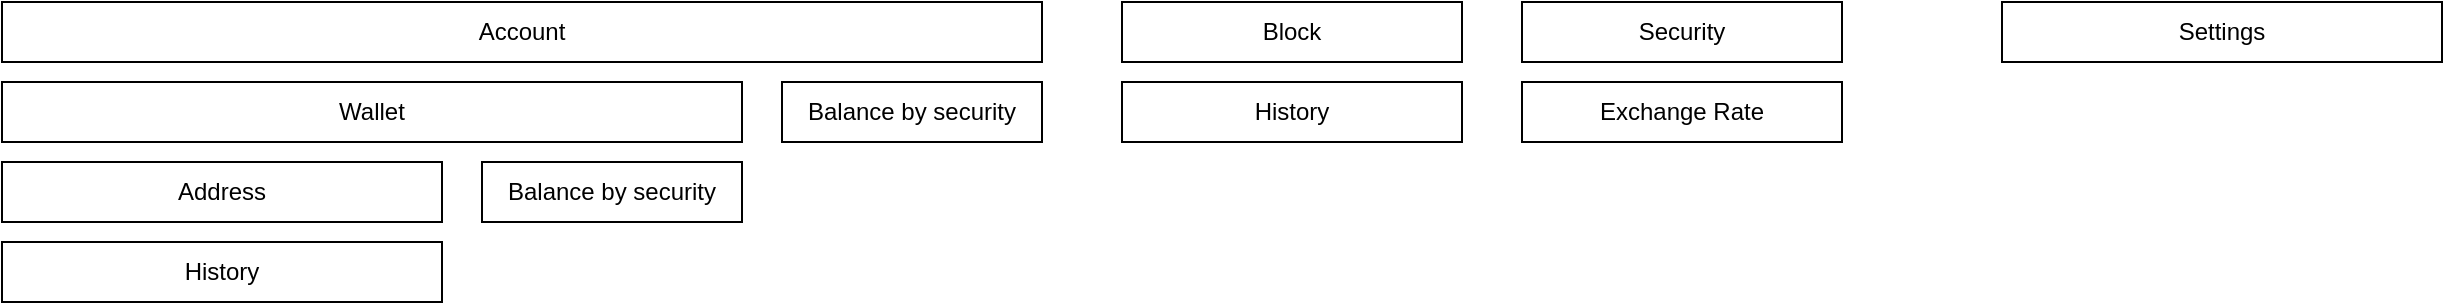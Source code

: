 <mxfile>
    <diagram id="Tt2Mw6sH7wFppCwXUsXx" name="Page-1">
        <mxGraphModel dx="591" dy="349" grid="1" gridSize="10" guides="1" tooltips="1" connect="1" arrows="1" fold="1" page="1" pageScale="1" pageWidth="850" pageHeight="1100" math="0" shadow="0">
            <root>
                <mxCell id="0"/>
                <mxCell id="1" parent="0"/>
                <mxCell id="2" value="Account" style="rounded=0;whiteSpace=wrap;html=1;" vertex="1" parent="1">
                    <mxGeometry x="40" y="10" width="520" height="30" as="geometry"/>
                </mxCell>
                <mxCell id="3" value="Wallet" style="rounded=0;whiteSpace=wrap;html=1;" vertex="1" parent="1">
                    <mxGeometry x="40" y="50" width="370" height="30" as="geometry"/>
                </mxCell>
                <mxCell id="4" value="Address" style="rounded=0;whiteSpace=wrap;html=1;" vertex="1" parent="1">
                    <mxGeometry x="40" y="90" width="220" height="30" as="geometry"/>
                </mxCell>
                <mxCell id="5" value="History" style="rounded=0;whiteSpace=wrap;html=1;" vertex="1" parent="1">
                    <mxGeometry x="40" y="130" width="220" height="30" as="geometry"/>
                </mxCell>
                <mxCell id="8" value="Balance by security" style="rounded=0;whiteSpace=wrap;html=1;" vertex="1" parent="1">
                    <mxGeometry x="430" y="50" width="130" height="30" as="geometry"/>
                </mxCell>
                <mxCell id="11" value="Balance by security" style="rounded=0;whiteSpace=wrap;html=1;" vertex="1" parent="1">
                    <mxGeometry x="280" y="90" width="130" height="30" as="geometry"/>
                </mxCell>
                <mxCell id="12" value="Block" style="rounded=0;whiteSpace=wrap;html=1;" vertex="1" parent="1">
                    <mxGeometry x="600" y="10" width="170" height="30" as="geometry"/>
                </mxCell>
                <mxCell id="13" value="History" style="rounded=0;whiteSpace=wrap;html=1;" vertex="1" parent="1">
                    <mxGeometry x="600" y="50" width="170" height="30" as="geometry"/>
                </mxCell>
                <mxCell id="18" value="Security" style="rounded=0;whiteSpace=wrap;html=1;" vertex="1" parent="1">
                    <mxGeometry x="800" y="10" width="160" height="30" as="geometry"/>
                </mxCell>
                <mxCell id="19" value="Exchange Rate" style="rounded=0;whiteSpace=wrap;html=1;" vertex="1" parent="1">
                    <mxGeometry x="800" y="50" width="160" height="30" as="geometry"/>
                </mxCell>
                <mxCell id="20" value="Settings" style="rounded=0;whiteSpace=wrap;html=1;" vertex="1" parent="1">
                    <mxGeometry x="1040" y="10" width="220" height="30" as="geometry"/>
                </mxCell>
            </root>
        </mxGraphModel>
    </diagram>
</mxfile>